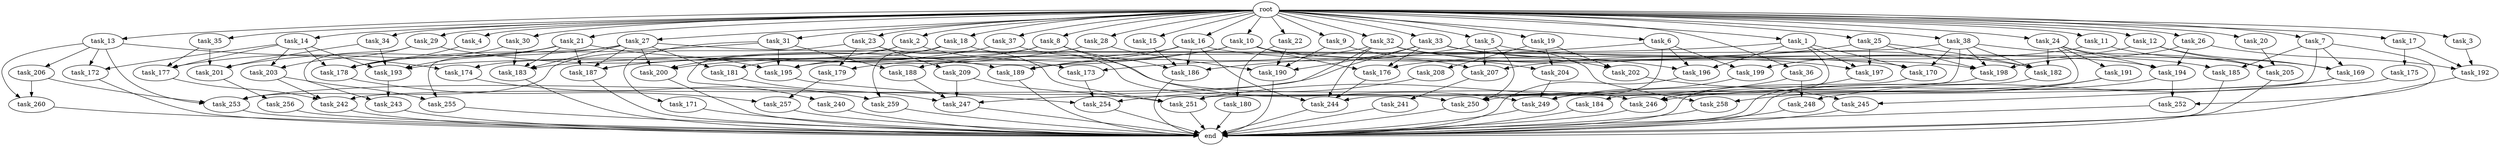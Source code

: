 digraph G {
  task_208 [size="420906795.008000"];
  task_9 [size="1.024000"];
  task_191 [size="309237645.312000"];
  task_247 [size="1546188226.560000"];
  task_27 [size="1.024000"];
  task_251 [size="1597727834.112000"];
  task_4 [size="1.024000"];
  task_2 [size="1.024000"];
  task_13 [size="1.024000"];
  task_260 [size="1168231104.512000"];
  task_256 [size="214748364.800000"];
  task_182 [size="1434519076.864000"];
  task_207 [size="1425929142.272000"];
  task_186 [size="781684047.872000"];
  task_177 [size="970662608.896000"];
  task_245 [size="249108103.168000"];
  task_6 [size="1.024000"];
  task_32 [size="1.024000"];
  task_175 [size="137438953.472000"];
  task_189 [size="558345748.480000"];
  task_188 [size="455266533.376000"];
  task_259 [size="429496729.600000"];
  task_183 [size="1769526525.952000"];
  task_31 [size="1.024000"];
  task_14 [size="1.024000"];
  task_36 [size="1.024000"];
  task_16 [size="1.024000"];
  task_185 [size="1168231104.512000"];
  task_249 [size="790273982.464000"];
  task_194 [size="1425929142.272000"];
  task_198 [size="1821066133.504000"];
  task_170 [size="1769526525.952000"];
  task_15 [size="1.024000"];
  task_10 [size="1.024000"];
  task_29 [size="1.024000"];
  task_199 [size="910533066.752000"];
  task_240 [size="214748364.800000"];
  task_209 [size="214748364.800000"];
  task_250 [size="1597727834.112000"];
  task_190 [size="1185410973.696000"];
  task_26 [size="1.024000"];
  task_25 [size="1.024000"];
  task_201 [size="2027224563.712000"];
  end [size="0.000000"];
  task_30 [size="1.024000"];
  task_169 [size="1692217114.624000"];
  task_192 [size="910533066.752000"];
  task_180 [size="77309411.328000"];
  task_18 [size="1.024000"];
  task_12 [size="1.024000"];
  task_33 [size="1.024000"];
  task_241 [size="137438953.472000"];
  task_197 [size="1425929142.272000"];
  task_242 [size="283467841.536000"];
  task_253 [size="1597727834.112000"];
  task_173 [size="523986010.112000"];
  task_202 [size="455266533.376000"];
  task_246 [size="1082331758.592000"];
  task_184 [size="695784701.952000"];
  task_174 [size="523986010.112000"];
  task_21 [size="1.024000"];
  task_37 [size="1.024000"];
  task_244 [size="1245540515.840000"];
  task_196 [size="1125281431.552000"];
  task_187 [size="2491081031.680000"];
  task_23 [size="1.024000"];
  task_176 [size="773094113.280000"];
  root [size="0.000000"];
  task_5 [size="1.024000"];
  task_195 [size="541165879.296000"];
  task_193 [size="635655159.808000"];
  task_11 [size="1.024000"];
  task_258 [size="343597383.680000"];
  task_243 [size="1005022347.264000"];
  task_179 [size="635655159.808000"];
  task_200 [size="1494648619.008000"];
  task_3 [size="1.024000"];
  task_19 [size="1.024000"];
  task_206 [size="309237645.312000"];
  task_22 [size="1.024000"];
  task_28 [size="1.024000"];
  task_7 [size="1.024000"];
  task_34 [size="1.024000"];
  task_254 [size="2267742732.288000"];
  task_257 [size="386547056.640000"];
  task_252 [size="1717986918.400000"];
  task_17 [size="1.024000"];
  task_248 [size="936302870.528000"];
  task_20 [size="1.024000"];
  task_178 [size="901943132.160000"];
  task_205 [size="1254130450.432000"];
  task_1 [size="1.024000"];
  task_181 [size="1073741824.000000"];
  task_204 [size="455266533.376000"];
  task_172 [size="343597383.680000"];
  task_35 [size="1.024000"];
  task_171 [size="34359738.368000"];
  task_203 [size="343597383.680000"];
  task_38 [size="1.024000"];
  task_24 [size="1.024000"];
  task_255 [size="893353197.568000"];
  task_8 [size="1.024000"];

  task_208 -> task_254 [size="536870912.000000"];
  task_9 -> task_204 [size="33554432.000000"];
  task_9 -> task_190 [size="33554432.000000"];
  task_191 -> task_246 [size="301989888.000000"];
  task_191 -> task_258 [size="301989888.000000"];
  task_247 -> end [size="1.000000"];
  task_27 -> task_187 [size="838860800.000000"];
  task_27 -> task_201 [size="838860800.000000"];
  task_27 -> task_200 [size="838860800.000000"];
  task_27 -> task_183 [size="838860800.000000"];
  task_27 -> task_255 [size="838860800.000000"];
  task_27 -> task_170 [size="838860800.000000"];
  task_27 -> task_181 [size="838860800.000000"];
  task_251 -> end [size="1.000000"];
  task_4 -> task_178 [size="679477248.000000"];
  task_2 -> task_240 [size="209715200.000000"];
  task_2 -> task_200 [size="209715200.000000"];
  task_2 -> task_173 [size="209715200.000000"];
  task_13 -> task_253 [size="301989888.000000"];
  task_13 -> task_260 [size="301989888.000000"];
  task_13 -> task_172 [size="301989888.000000"];
  task_13 -> task_206 [size="301989888.000000"];
  task_13 -> task_174 [size="301989888.000000"];
  task_260 -> end [size="1.000000"];
  task_256 -> end [size="1.000000"];
  task_182 -> end [size="1.000000"];
  task_207 -> task_241 [size="134217728.000000"];
  task_186 -> end [size="1.000000"];
  task_177 -> task_242 [size="209715200.000000"];
  task_245 -> end [size="1.000000"];
  task_6 -> task_186 [size="209715200.000000"];
  task_6 -> task_250 [size="209715200.000000"];
  task_6 -> task_199 [size="209715200.000000"];
  task_6 -> task_196 [size="209715200.000000"];
  task_32 -> task_189 [size="33554432.000000"];
  task_32 -> task_197 [size="33554432.000000"];
  task_32 -> task_242 [size="33554432.000000"];
  task_32 -> task_202 [size="33554432.000000"];
  task_32 -> task_244 [size="33554432.000000"];
  task_32 -> task_258 [size="33554432.000000"];
  task_175 -> task_245 [size="209715200.000000"];
  task_189 -> end [size="1.000000"];
  task_188 -> task_247 [size="679477248.000000"];
  task_259 -> end [size="1.000000"];
  task_183 -> end [size="1.000000"];
  task_31 -> task_195 [size="33554432.000000"];
  task_31 -> task_171 [size="33554432.000000"];
  task_31 -> task_188 [size="33554432.000000"];
  task_31 -> task_178 [size="33554432.000000"];
  task_14 -> task_203 [size="33554432.000000"];
  task_14 -> task_193 [size="33554432.000000"];
  task_14 -> task_177 [size="33554432.000000"];
  task_14 -> task_172 [size="33554432.000000"];
  task_14 -> task_178 [size="33554432.000000"];
  task_36 -> task_248 [size="838860800.000000"];
  task_36 -> task_251 [size="838860800.000000"];
  task_16 -> task_189 [size="209715200.000000"];
  task_16 -> task_186 [size="209715200.000000"];
  task_16 -> task_193 [size="209715200.000000"];
  task_16 -> task_198 [size="209715200.000000"];
  task_16 -> task_244 [size="209715200.000000"];
  task_185 -> end [size="1.000000"];
  task_249 -> end [size="1.000000"];
  task_194 -> task_250 [size="838860800.000000"];
  task_194 -> task_252 [size="838860800.000000"];
  task_198 -> end [size="1.000000"];
  task_170 -> end [size="1.000000"];
  task_15 -> task_186 [size="134217728.000000"];
  task_10 -> task_179 [size="411041792.000000"];
  task_10 -> task_194 [size="411041792.000000"];
  task_10 -> task_200 [size="411041792.000000"];
  task_10 -> task_207 [size="411041792.000000"];
  task_10 -> task_176 [size="411041792.000000"];
  task_10 -> task_188 [size="411041792.000000"];
  task_29 -> task_203 [size="301989888.000000"];
  task_29 -> task_189 [size="301989888.000000"];
  task_29 -> task_243 [size="301989888.000000"];
  task_199 -> task_249 [size="411041792.000000"];
  task_240 -> end [size="1.000000"];
  task_209 -> task_247 [size="209715200.000000"];
  task_209 -> task_251 [size="209715200.000000"];
  task_250 -> end [size="1.000000"];
  task_190 -> end [size="1.000000"];
  task_26 -> task_194 [size="679477248.000000"];
  task_26 -> task_192 [size="679477248.000000"];
  task_26 -> task_198 [size="679477248.000000"];
  task_25 -> task_207 [size="679477248.000000"];
  task_25 -> task_198 [size="679477248.000000"];
  task_25 -> task_182 [size="679477248.000000"];
  task_25 -> task_197 [size="679477248.000000"];
  task_201 -> task_256 [size="209715200.000000"];
  task_30 -> task_183 [size="134217728.000000"];
  task_30 -> task_178 [size="134217728.000000"];
  task_169 -> task_248 [size="75497472.000000"];
  task_169 -> task_249 [size="75497472.000000"];
  task_192 -> end [size="1.000000"];
  task_180 -> end [size="1.000000"];
  task_18 -> task_250 [size="209715200.000000"];
  task_18 -> task_259 [size="209715200.000000"];
  task_18 -> task_181 [size="209715200.000000"];
  task_12 -> task_169 [size="679477248.000000"];
  task_12 -> task_199 [size="679477248.000000"];
  task_12 -> task_205 [size="679477248.000000"];
  task_33 -> task_176 [size="209715200.000000"];
  task_33 -> task_190 [size="209715200.000000"];
  task_33 -> task_253 [size="209715200.000000"];
  task_33 -> task_182 [size="209715200.000000"];
  task_33 -> task_196 [size="209715200.000000"];
  task_241 -> end [size="1.000000"];
  task_197 -> task_246 [size="75497472.000000"];
  task_242 -> end [size="1.000000"];
  task_253 -> end [size="1.000000"];
  task_173 -> task_254 [size="838860800.000000"];
  task_202 -> task_245 [size="33554432.000000"];
  task_246 -> end [size="1.000000"];
  task_184 -> end [size="1.000000"];
  task_174 -> task_259 [size="209715200.000000"];
  task_21 -> task_187 [size="75497472.000000"];
  task_21 -> task_195 [size="75497472.000000"];
  task_21 -> task_183 [size="75497472.000000"];
  task_21 -> task_177 [size="75497472.000000"];
  task_21 -> task_193 [size="75497472.000000"];
  task_37 -> task_187 [size="679477248.000000"];
  task_37 -> task_246 [size="679477248.000000"];
  task_244 -> end [size="1.000000"];
  task_196 -> end [size="1.000000"];
  task_187 -> end [size="1.000000"];
  task_23 -> task_209 [size="209715200.000000"];
  task_23 -> task_253 [size="209715200.000000"];
  task_23 -> task_179 [size="209715200.000000"];
  task_23 -> task_251 [size="209715200.000000"];
  task_176 -> task_244 [size="134217728.000000"];
  root -> task_12 [size="1.000000"];
  root -> task_36 [size="1.000000"];
  root -> task_16 [size="1.000000"];
  root -> task_9 [size="1.000000"];
  root -> task_1 [size="1.000000"];
  root -> task_11 [size="1.000000"];
  root -> task_22 [size="1.000000"];
  root -> task_7 [size="1.000000"];
  root -> task_28 [size="1.000000"];
  root -> task_4 [size="1.000000"];
  root -> task_34 [size="1.000000"];
  root -> task_2 [size="1.000000"];
  root -> task_15 [size="1.000000"];
  root -> task_10 [size="1.000000"];
  root -> task_29 [size="1.000000"];
  root -> task_21 [size="1.000000"];
  root -> task_17 [size="1.000000"];
  root -> task_18 [size="1.000000"];
  root -> task_27 [size="1.000000"];
  root -> task_20 [size="1.000000"];
  root -> task_23 [size="1.000000"];
  root -> task_6 [size="1.000000"];
  root -> task_32 [size="1.000000"];
  root -> task_5 [size="1.000000"];
  root -> task_37 [size="1.000000"];
  root -> task_26 [size="1.000000"];
  root -> task_25 [size="1.000000"];
  root -> task_8 [size="1.000000"];
  root -> task_35 [size="1.000000"];
  root -> task_13 [size="1.000000"];
  root -> task_30 [size="1.000000"];
  root -> task_19 [size="1.000000"];
  root -> task_33 [size="1.000000"];
  root -> task_38 [size="1.000000"];
  root -> task_24 [size="1.000000"];
  root -> task_3 [size="1.000000"];
  root -> task_31 [size="1.000000"];
  root -> task_14 [size="1.000000"];
  task_5 -> task_207 [size="301989888.000000"];
  task_5 -> task_185 [size="301989888.000000"];
  task_5 -> task_250 [size="301989888.000000"];
  task_5 -> task_173 [size="301989888.000000"];
  task_195 -> task_254 [size="838860800.000000"];
  task_193 -> task_243 [size="679477248.000000"];
  task_11 -> task_169 [size="134217728.000000"];
  task_11 -> task_176 [size="134217728.000000"];
  task_258 -> end [size="1.000000"];
  task_243 -> end [size="1.000000"];
  task_179 -> task_257 [size="75497472.000000"];
  task_200 -> end [size="1.000000"];
  task_3 -> task_192 [size="75497472.000000"];
  task_19 -> task_204 [size="411041792.000000"];
  task_19 -> task_208 [size="411041792.000000"];
  task_19 -> task_202 [size="411041792.000000"];
  task_206 -> task_253 [size="838860800.000000"];
  task_206 -> task_260 [size="838860800.000000"];
  task_22 -> task_180 [size="75497472.000000"];
  task_22 -> task_190 [size="75497472.000000"];
  task_28 -> task_187 [size="838860800.000000"];
  task_28 -> task_190 [size="838860800.000000"];
  task_7 -> task_169 [size="838860800.000000"];
  task_7 -> task_252 [size="838860800.000000"];
  task_7 -> task_185 [size="838860800.000000"];
  task_7 -> task_244 [size="838860800.000000"];
  task_34 -> task_201 [size="301989888.000000"];
  task_34 -> task_193 [size="301989888.000000"];
  task_254 -> end [size="1.000000"];
  task_257 -> end [size="1.000000"];
  task_252 -> end [size="1.000000"];
  task_17 -> task_175 [size="134217728.000000"];
  task_17 -> task_192 [size="134217728.000000"];
  task_248 -> end [size="1.000000"];
  task_20 -> task_205 [size="33554432.000000"];
  task_178 -> task_257 [size="301989888.000000"];
  task_205 -> end [size="1.000000"];
  task_1 -> task_196 [size="679477248.000000"];
  task_1 -> task_183 [size="679477248.000000"];
  task_1 -> task_184 [size="679477248.000000"];
  task_1 -> task_197 [size="679477248.000000"];
  task_1 -> task_170 [size="679477248.000000"];
  task_181 -> task_247 [size="411041792.000000"];
  task_204 -> task_249 [size="75497472.000000"];
  task_172 -> end [size="1.000000"];
  task_35 -> task_201 [size="838860800.000000"];
  task_35 -> task_177 [size="838860800.000000"];
  task_171 -> end [size="1.000000"];
  task_203 -> task_242 [size="33554432.000000"];
  task_203 -> task_255 [size="33554432.000000"];
  task_38 -> task_182 [size="209715200.000000"];
  task_38 -> task_205 [size="209715200.000000"];
  task_38 -> task_195 [size="209715200.000000"];
  task_38 -> task_247 [size="209715200.000000"];
  task_38 -> task_198 [size="209715200.000000"];
  task_38 -> task_170 [size="209715200.000000"];
  task_24 -> task_194 [size="301989888.000000"];
  task_24 -> task_182 [size="301989888.000000"];
  task_24 -> task_205 [size="301989888.000000"];
  task_24 -> task_251 [size="301989888.000000"];
  task_24 -> task_191 [size="301989888.000000"];
  task_255 -> end [size="1.000000"];
  task_8 -> task_195 [size="209715200.000000"];
  task_8 -> task_186 [size="209715200.000000"];
  task_8 -> task_249 [size="209715200.000000"];
  task_8 -> task_174 [size="209715200.000000"];
}
